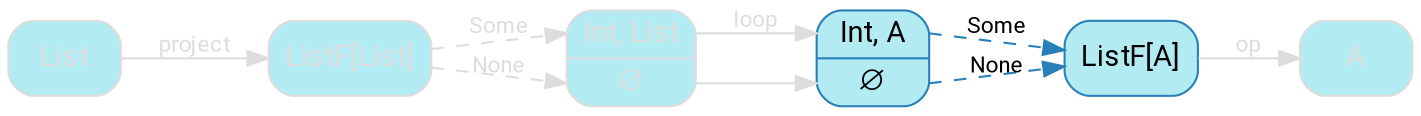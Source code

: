 digraph {
    bgcolor=transparent
    splines=false
    rankdir=LR

    // Default theme: disabled
    node[shape="rectangle" style="rounded,filled" color="#dddddd" fillcolor="#b2ebf2" fontcolor="#dddddd" fontname="Segoe UI,Roboto,Helvetica,Arial,sans-serif"]
    edge [color="#dddddd" fontcolor="#dddddd" fontname="Segoe UI,Roboto,Helvetica,Arial,sans-serif" fontsize=11]

    ListStruct[shape=record label="<cons> Int, List| <nil> ∅"]
    ListStruct2[shape=record label="<cons> Int, A| <nil> ∅" color="#2980B9" fillcolor="#b2ebf2" fontcolor="#000000"]
    ListFList[label="ListF[List]"]
    ListFA[label="ListF[A]" color="#2980B9" fillcolor="#b2ebf2" fontcolor="#000000"]

    List             -> ListFList [label=project]
    ListFList        -> ListStruct:cons [style=dashed label=Some]
    ListFList        -> ListStruct:nil [style=dashed label=None]
    ListStruct:cons  -> ListStruct2:cons [label=loop]
    ListStruct:nil   -> ListStruct2:nil
    ListStruct2:cons -> ListFA [style=dashed label=Some color="#2980B9" fontcolor="#000000"]
    ListStruct2:nil  -> ListFA [style=dashed label=None color="#2980B9" fontcolor="#000000"]
    ListFA           -> A [label=op]
}
